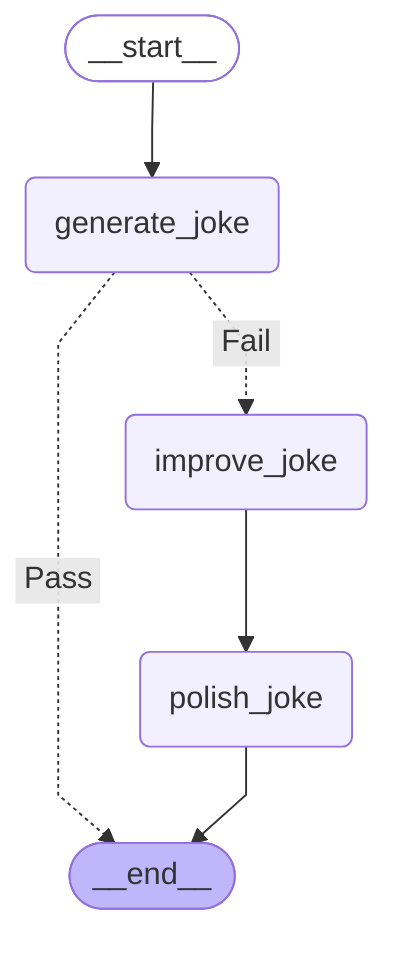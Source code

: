 ---
config:
  flowchart:
    curve: linear
---
graph TD;
	__start__([<p>__start__</p>]):::first
	generate_joke(generate_joke)
	improve_joke(improve_joke)
	polish_joke(polish_joke)
	__end__([<p>__end__</p>]):::last
	__start__ --> generate_joke;
	generate_joke -. &nbsp;Pass&nbsp; .-> __end__;
	generate_joke -. &nbsp;Fail&nbsp; .-> improve_joke;
	improve_joke --> polish_joke;
	polish_joke --> __end__;
	classDef default fill:#f2f0ff,line-height:1.2
	classDef first fill-opacity:0
	classDef last fill:#bfb6fc